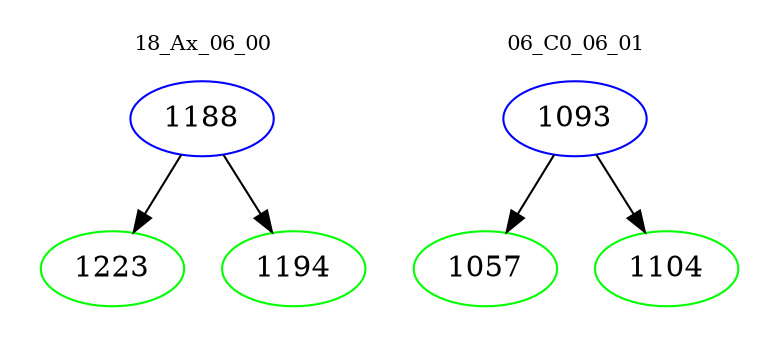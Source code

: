 digraph{
subgraph cluster_0 {
color = white
label = "18_Ax_06_00";
fontsize=10;
T0_1188 [label="1188", color="blue"]
T0_1188 -> T0_1223 [color="black"]
T0_1223 [label="1223", color="green"]
T0_1188 -> T0_1194 [color="black"]
T0_1194 [label="1194", color="green"]
}
subgraph cluster_1 {
color = white
label = "06_C0_06_01";
fontsize=10;
T1_1093 [label="1093", color="blue"]
T1_1093 -> T1_1057 [color="black"]
T1_1057 [label="1057", color="green"]
T1_1093 -> T1_1104 [color="black"]
T1_1104 [label="1104", color="green"]
}
}
